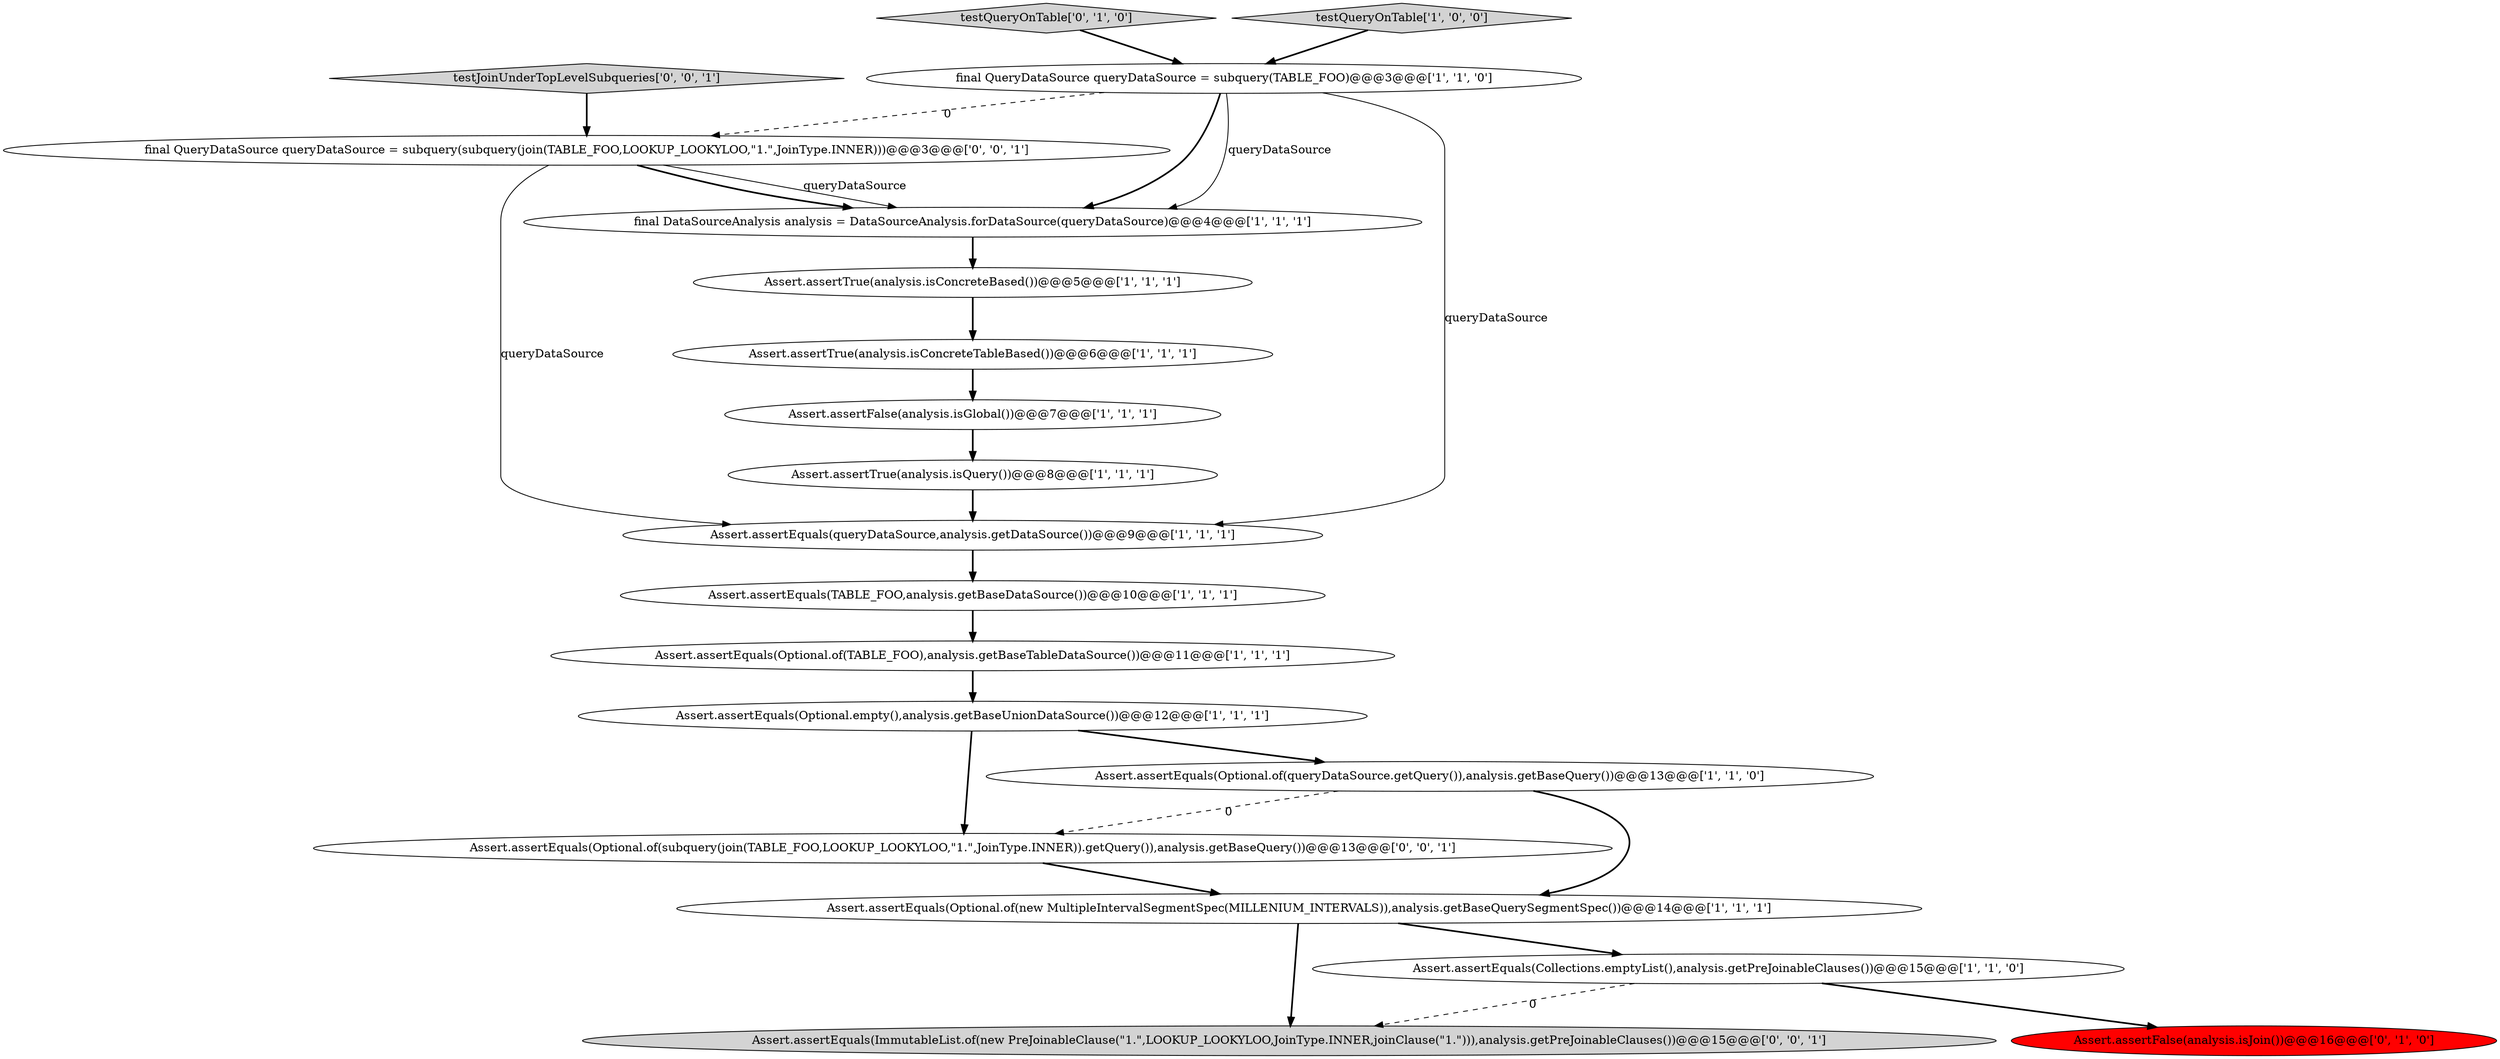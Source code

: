 digraph {
16 [style = filled, label = "Assert.assertEquals(ImmutableList.of(new PreJoinableClause(\"1.\",LOOKUP_LOOKYLOO,JoinType.INNER,joinClause(\"1.\"))),analysis.getPreJoinableClauses())@@@15@@@['0', '0', '1']", fillcolor = lightgray, shape = ellipse image = "AAA0AAABBB3BBB"];
17 [style = filled, label = "testJoinUnderTopLevelSubqueries['0', '0', '1']", fillcolor = lightgray, shape = diamond image = "AAA0AAABBB3BBB"];
15 [style = filled, label = "testQueryOnTable['0', '1', '0']", fillcolor = lightgray, shape = diamond image = "AAA0AAABBB2BBB"];
6 [style = filled, label = "Assert.assertEquals(Optional.of(TABLE_FOO),analysis.getBaseTableDataSource())@@@11@@@['1', '1', '1']", fillcolor = white, shape = ellipse image = "AAA0AAABBB1BBB"];
12 [style = filled, label = "Assert.assertEquals(Optional.of(new MultipleIntervalSegmentSpec(MILLENIUM_INTERVALS)),analysis.getBaseQuerySegmentSpec())@@@14@@@['1', '1', '1']", fillcolor = white, shape = ellipse image = "AAA0AAABBB1BBB"];
18 [style = filled, label = "Assert.assertEquals(Optional.of(subquery(join(TABLE_FOO,LOOKUP_LOOKYLOO,\"1.\",JoinType.INNER)).getQuery()),analysis.getBaseQuery())@@@13@@@['0', '0', '1']", fillcolor = white, shape = ellipse image = "AAA0AAABBB3BBB"];
11 [style = filled, label = "testQueryOnTable['1', '0', '0']", fillcolor = lightgray, shape = diamond image = "AAA0AAABBB1BBB"];
7 [style = filled, label = "Assert.assertEquals(Optional.empty(),analysis.getBaseUnionDataSource())@@@12@@@['1', '1', '1']", fillcolor = white, shape = ellipse image = "AAA0AAABBB1BBB"];
3 [style = filled, label = "Assert.assertEquals(queryDataSource,analysis.getDataSource())@@@9@@@['1', '1', '1']", fillcolor = white, shape = ellipse image = "AAA0AAABBB1BBB"];
2 [style = filled, label = "Assert.assertTrue(analysis.isQuery())@@@8@@@['1', '1', '1']", fillcolor = white, shape = ellipse image = "AAA0AAABBB1BBB"];
5 [style = filled, label = "final QueryDataSource queryDataSource = subquery(TABLE_FOO)@@@3@@@['1', '1', '0']", fillcolor = white, shape = ellipse image = "AAA0AAABBB1BBB"];
1 [style = filled, label = "Assert.assertTrue(analysis.isConcreteBased())@@@5@@@['1', '1', '1']", fillcolor = white, shape = ellipse image = "AAA0AAABBB1BBB"];
9 [style = filled, label = "Assert.assertEquals(Optional.of(queryDataSource.getQuery()),analysis.getBaseQuery())@@@13@@@['1', '1', '0']", fillcolor = white, shape = ellipse image = "AAA0AAABBB1BBB"];
10 [style = filled, label = "Assert.assertTrue(analysis.isConcreteTableBased())@@@6@@@['1', '1', '1']", fillcolor = white, shape = ellipse image = "AAA0AAABBB1BBB"];
13 [style = filled, label = "final DataSourceAnalysis analysis = DataSourceAnalysis.forDataSource(queryDataSource)@@@4@@@['1', '1', '1']", fillcolor = white, shape = ellipse image = "AAA0AAABBB1BBB"];
4 [style = filled, label = "Assert.assertEquals(TABLE_FOO,analysis.getBaseDataSource())@@@10@@@['1', '1', '1']", fillcolor = white, shape = ellipse image = "AAA0AAABBB1BBB"];
14 [style = filled, label = "Assert.assertFalse(analysis.isJoin())@@@16@@@['0', '1', '0']", fillcolor = red, shape = ellipse image = "AAA1AAABBB2BBB"];
19 [style = filled, label = "final QueryDataSource queryDataSource = subquery(subquery(join(TABLE_FOO,LOOKUP_LOOKYLOO,\"1.\",JoinType.INNER)))@@@3@@@['0', '0', '1']", fillcolor = white, shape = ellipse image = "AAA0AAABBB3BBB"];
8 [style = filled, label = "Assert.assertFalse(analysis.isGlobal())@@@7@@@['1', '1', '1']", fillcolor = white, shape = ellipse image = "AAA0AAABBB1BBB"];
0 [style = filled, label = "Assert.assertEquals(Collections.emptyList(),analysis.getPreJoinableClauses())@@@15@@@['1', '1', '0']", fillcolor = white, shape = ellipse image = "AAA0AAABBB1BBB"];
4->6 [style = bold, label=""];
9->18 [style = dashed, label="0"];
2->3 [style = bold, label=""];
0->16 [style = dashed, label="0"];
18->12 [style = bold, label=""];
12->16 [style = bold, label=""];
12->0 [style = bold, label=""];
3->4 [style = bold, label=""];
17->19 [style = bold, label=""];
5->13 [style = solid, label="queryDataSource"];
19->3 [style = solid, label="queryDataSource"];
13->1 [style = bold, label=""];
15->5 [style = bold, label=""];
7->9 [style = bold, label=""];
11->5 [style = bold, label=""];
0->14 [style = bold, label=""];
19->13 [style = solid, label="queryDataSource"];
10->8 [style = bold, label=""];
8->2 [style = bold, label=""];
19->13 [style = bold, label=""];
5->13 [style = bold, label=""];
7->18 [style = bold, label=""];
9->12 [style = bold, label=""];
5->3 [style = solid, label="queryDataSource"];
6->7 [style = bold, label=""];
1->10 [style = bold, label=""];
5->19 [style = dashed, label="0"];
}
